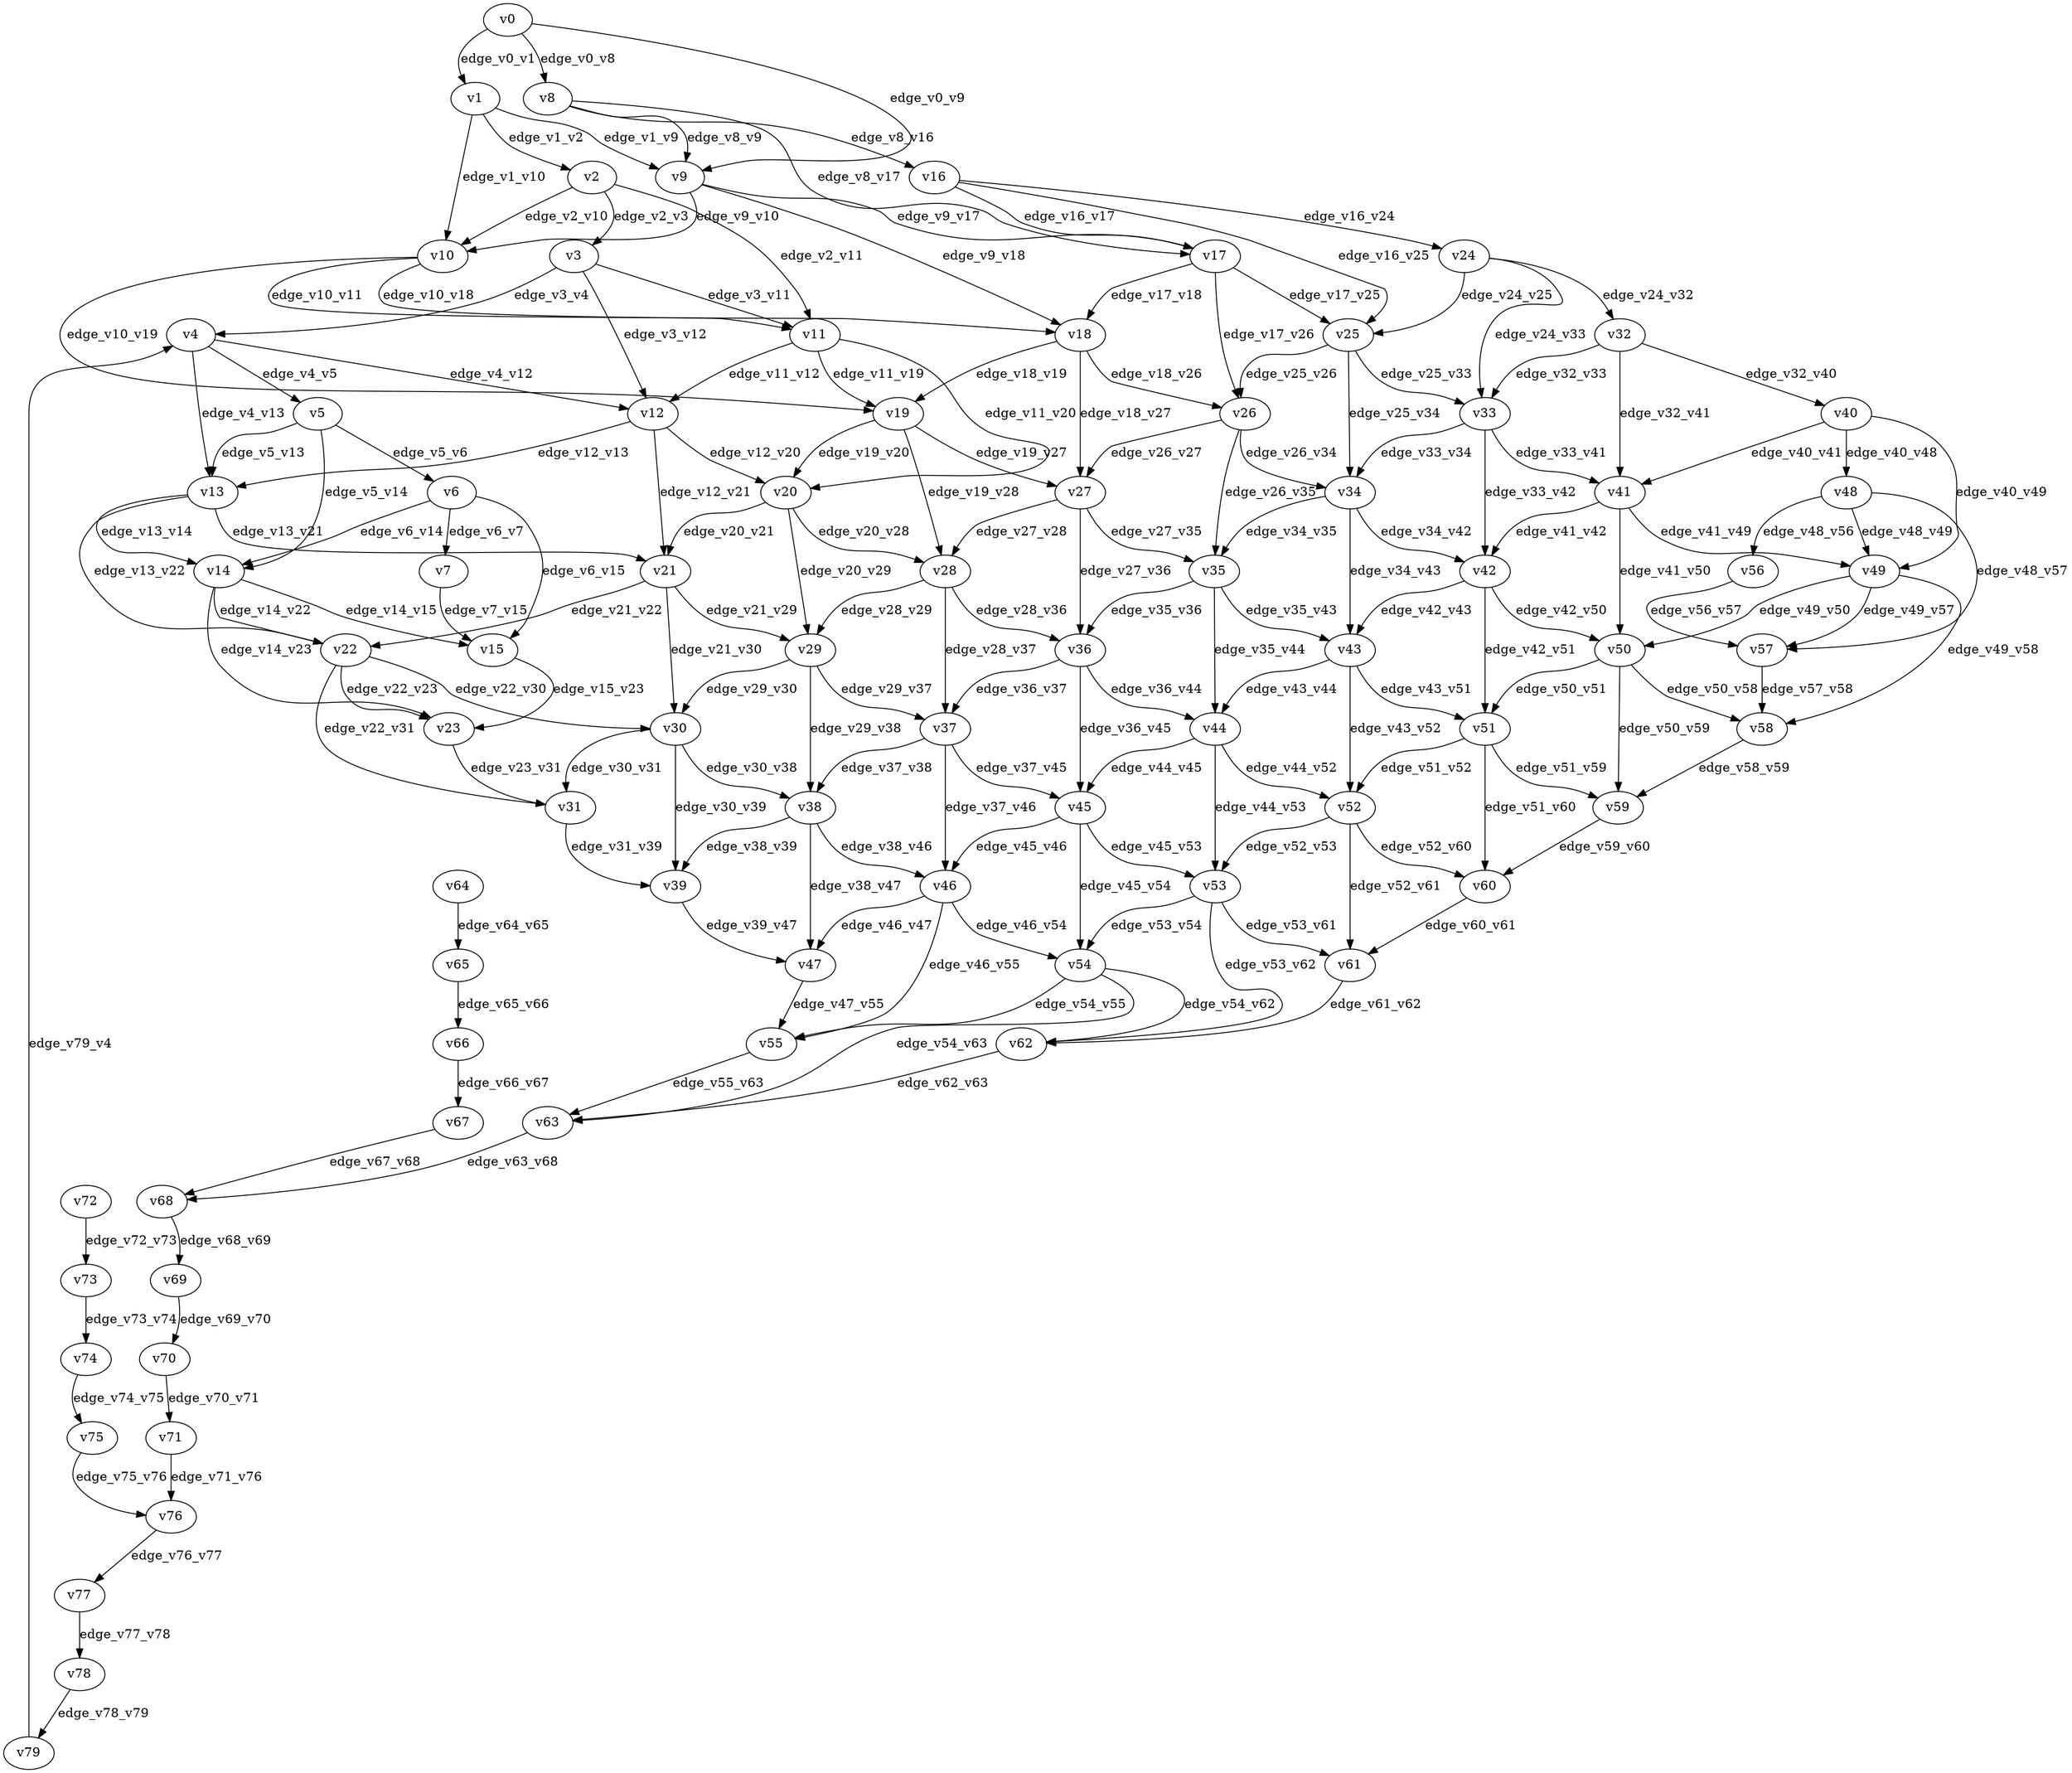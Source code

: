 digraph test113 {
    // Discounted game test case
    // Vertex properties: name [player=X]
    // Edge properties: [weight=Y, discount=Z]

    v0 [name="v0", player=0];
    v1 [name="v1", player=1];
    v2 [name="v2", player=0];
    v3 [name="v3", player=1];
    v4 [name="v4", player=0];
    v5 [name="v5", player=1];
    v6 [name="v6", player=0];
    v7 [name="v7", player=0];
    v8 [name="v8", player=0];
    v9 [name="v9", player=0];
    v10 [name="v10", player=1];
    v11 [name="v11", player=0];
    v12 [name="v12", player=1];
    v13 [name="v13", player=0];
    v14 [name="v14", player=1];
    v15 [name="v15", player=1];
    v16 [name="v16", player=1];
    v17 [name="v17", player=1];
    v18 [name="v18", player=0];
    v19 [name="v19", player=1];
    v20 [name="v20", player=0];
    v21 [name="v21", player=1];
    v22 [name="v22", player=1];
    v23 [name="v23", player=1];
    v24 [name="v24", player=1];
    v25 [name="v25", player=0];
    v26 [name="v26", player=1];
    v27 [name="v27", player=0];
    v28 [name="v28", player=1];
    v29 [name="v29", player=1];
    v30 [name="v30", player=0];
    v31 [name="v31", player=0];
    v32 [name="v32", player=0];
    v33 [name="v33", player=0];
    v34 [name="v34", player=1];
    v35 [name="v35", player=1];
    v36 [name="v36", player=0];
    v37 [name="v37", player=1];
    v38 [name="v38", player=1];
    v39 [name="v39", player=1];
    v40 [name="v40", player=1];
    v41 [name="v41", player=1];
    v42 [name="v42", player=1];
    v43 [name="v43", player=0];
    v44 [name="v44", player=1];
    v45 [name="v45", player=1];
    v46 [name="v46", player=0];
    v47 [name="v47", player=0];
    v48 [name="v48", player=1];
    v49 [name="v49", player=1];
    v50 [name="v50", player=0];
    v51 [name="v51", player=1];
    v52 [name="v52", player=1];
    v53 [name="v53", player=1];
    v54 [name="v54", player=0];
    v55 [name="v55", player=0];
    v56 [name="v56", player=1];
    v57 [name="v57", player=0];
    v58 [name="v58", player=0];
    v59 [name="v59", player=1];
    v60 [name="v60", player=1];
    v61 [name="v61", player=0];
    v62 [name="v62", player=1];
    v63 [name="v63", player=1];
    v64 [name="v64", player=0];
    v65 [name="v65", player=1];
    v66 [name="v66", player=0];
    v67 [name="v67", player=0];
    v68 [name="v68", player=0];
    v69 [name="v69", player=0];
    v70 [name="v70", player=1];
    v71 [name="v71", player=1];
    v72 [name="v72", player=1];
    v73 [name="v73", player=1];
    v74 [name="v74", player=0];
    v75 [name="v75", player=1];
    v76 [name="v76", player=0];
    v77 [name="v77", player=0];
    v78 [name="v78", player=0];
    v79 [name="v79", player=0];

    v0 -> v1 [label="edge_v0_v1", weight=-2.10, discount=0.474];
    v0 -> v8 [label="edge_v0_v8", weight=-1.35, discount=0.474];
    v0 -> v9 [label="edge_v0_v9", weight=-5.16, discount=0.474];
    v1 -> v2 [label="edge_v1_v2", weight=-1.05, discount=0.474];
    v1 -> v9 [label="edge_v1_v9", weight=-1.78, discount=0.474];
    v1 -> v10 [label="edge_v1_v10", weight=-0.56, discount=0.474];
    v2 -> v3 [label="edge_v2_v3", weight=-1.40, discount=0.474];
    v2 -> v10 [label="edge_v2_v10", weight=0.24, discount=0.474];
    v2 -> v11 [label="edge_v2_v11", weight=0.33, discount=0.474];
    v3 -> v4 [label="edge_v3_v4", weight=1.49, discount=0.474];
    v3 -> v11 [label="edge_v3_v11", weight=-0.69, discount=0.474];
    v3 -> v12 [label="edge_v3_v12", weight=1.82, discount=0.474];
    v4 -> v5 [label="edge_v4_v5", weight=0.93, discount=0.474];
    v4 -> v12 [label="edge_v4_v12", weight=0.94, discount=0.474];
    v4 -> v13 [label="edge_v4_v13", weight=2.05, discount=0.474];
    v5 -> v6 [label="edge_v5_v6", weight=2.77, discount=0.474];
    v5 -> v13 [label="edge_v5_v13", weight=3.04, discount=0.474];
    v5 -> v14 [label="edge_v5_v14", weight=2.61, discount=0.474];
    v6 -> v7 [label="edge_v6_v7", weight=3.41, discount=0.474];
    v6 -> v14 [label="edge_v6_v14", weight=2.13, discount=0.474];
    v6 -> v15 [label="edge_v6_v15", weight=5.19, discount=0.474];
    v7 -> v15 [label="edge_v7_v15", weight=4.03, discount=0.474];
    v8 -> v9 [label="edge_v8_v9", weight=-3.70, discount=0.474];
    v8 -> v16 [label="edge_v8_v16", weight=-1.96, discount=0.474];
    v8 -> v17 [label="edge_v8_v17", weight=0.80, discount=0.474];
    v9 -> v10 [label="edge_v9_v10", weight=-1.28, discount=0.474];
    v9 -> v17 [label="edge_v9_v17", weight=0.73, discount=0.474];
    v9 -> v18 [label="edge_v9_v18", weight=-0.43, discount=0.474];
    v10 -> v11 [label="edge_v10_v11", weight=-1.34, discount=0.474];
    v10 -> v18 [label="edge_v10_v18", weight=-0.65, discount=0.474];
    v10 -> v19 [label="edge_v10_v19", weight=-1.41, discount=0.474];
    v11 -> v12 [label="edge_v11_v12", weight=0.52, discount=0.474];
    v11 -> v19 [label="edge_v11_v19", weight=-0.61, discount=0.474];
    v11 -> v20 [label="edge_v11_v20", weight=-1.25, discount=0.474];
    v12 -> v13 [label="edge_v12_v13", weight=0.88, discount=0.474];
    v12 -> v20 [label="edge_v12_v20", weight=1.58, discount=0.474];
    v12 -> v21 [label="edge_v12_v21", weight=3.93, discount=0.474];
    v13 -> v14 [label="edge_v13_v14", weight=2.31, discount=0.474];
    v13 -> v21 [label="edge_v13_v21", weight=4.18, discount=0.474];
    v13 -> v22 [label="edge_v13_v22", weight=2.12, discount=0.474];
    v14 -> v15 [label="edge_v14_v15", weight=4.69, discount=0.474];
    v14 -> v22 [label="edge_v14_v22", weight=5.24, discount=0.474];
    v14 -> v23 [label="edge_v14_v23", weight=3.66, discount=0.474];
    v15 -> v23 [label="edge_v15_v23", weight=3.48, discount=0.474];
    v16 -> v17 [label="edge_v16_v17", weight=0.46, discount=0.474];
    v16 -> v24 [label="edge_v16_v24", weight=0.76, discount=0.474];
    v16 -> v25 [label="edge_v16_v25", weight=-0.62, discount=0.474];
    v17 -> v18 [label="edge_v17_v18", weight=-1.00, discount=0.474];
    v17 -> v25 [label="edge_v17_v25", weight=-1.71, discount=0.474];
    v17 -> v26 [label="edge_v17_v26", weight=1.00, discount=0.474];
    v18 -> v19 [label="edge_v18_v19", weight=0.79, discount=0.474];
    v18 -> v26 [label="edge_v18_v26", weight=2.63, discount=0.474];
    v18 -> v27 [label="edge_v18_v27", weight=3.29, discount=0.474];
    v19 -> v20 [label="edge_v19_v20", weight=0.63, discount=0.474];
    v19 -> v27 [label="edge_v19_v27", weight=3.96, discount=0.474];
    v19 -> v28 [label="edge_v19_v28", weight=1.89, discount=0.474];
    v20 -> v21 [label="edge_v20_v21", weight=3.24, discount=0.474];
    v20 -> v28 [label="edge_v20_v28", weight=2.70, discount=0.474];
    v20 -> v29 [label="edge_v20_v29", weight=0.01, discount=0.474];
    v21 -> v22 [label="edge_v21_v22", weight=5.16, discount=0.474];
    v21 -> v29 [label="edge_v21_v29", weight=3.65, discount=0.474];
    v21 -> v30 [label="edge_v21_v30", weight=4.73, discount=0.474];
    v22 -> v23 [label="edge_v22_v23", weight=5.29, discount=0.474];
    v22 -> v30 [label="edge_v22_v30", weight=4.30, discount=0.474];
    v22 -> v31 [label="edge_v22_v31", weight=5.85, discount=0.474];
    v23 -> v31 [label="edge_v23_v31", weight=4.13, discount=0.474];
    v24 -> v25 [label="edge_v24_v25", weight=-0.93, discount=0.474];
    v24 -> v32 [label="edge_v24_v32", weight=-1.81, discount=0.474];
    v24 -> v33 [label="edge_v24_v33", weight=0.58, discount=0.474];
    v25 -> v26 [label="edge_v25_v26", weight=2.74, discount=0.474];
    v25 -> v33 [label="edge_v25_v33", weight=1.06, discount=0.474];
    v25 -> v34 [label="edge_v25_v34", weight=-0.99, discount=0.474];
    v26 -> v27 [label="edge_v26_v27", weight=1.45, discount=0.474];
    v26 -> v34 [label="edge_v26_v34", weight=3.26, discount=0.474];
    v26 -> v35 [label="edge_v26_v35", weight=-0.75, discount=0.474];
    v27 -> v28 [label="edge_v27_v28", weight=2.16, discount=0.474];
    v27 -> v35 [label="edge_v27_v35", weight=1.95, discount=0.474];
    v27 -> v36 [label="edge_v27_v36", weight=3.21, discount=0.474];
    v28 -> v29 [label="edge_v28_v29", weight=3.49, discount=0.474];
    v28 -> v36 [label="edge_v28_v36", weight=5.24, discount=0.474];
    v28 -> v37 [label="edge_v28_v37", weight=3.39, discount=0.474];
    v29 -> v30 [label="edge_v29_v30", weight=3.83, discount=0.474];
    v29 -> v37 [label="edge_v29_v37", weight=3.26, discount=0.474];
    v29 -> v38 [label="edge_v29_v38", weight=7.50, discount=0.474];
    v30 -> v31 [label="edge_v30_v31", weight=6.27, discount=0.474];
    v30 -> v38 [label="edge_v30_v38", weight=5.89, discount=0.474];
    v30 -> v39 [label="edge_v30_v39", weight=4.31, discount=0.474];
    v31 -> v39 [label="edge_v31_v39", weight=6.60, discount=0.474];
    v32 -> v33 [label="edge_v32_v33", weight=0.52, discount=0.474];
    v32 -> v40 [label="edge_v32_v40", weight=0.07, discount=0.474];
    v32 -> v41 [label="edge_v32_v41", weight=2.20, discount=0.474];
    v33 -> v34 [label="edge_v33_v34", weight=2.48, discount=0.474];
    v33 -> v41 [label="edge_v33_v41", weight=3.37, discount=0.474];
    v33 -> v42 [label="edge_v33_v42", weight=2.80, discount=0.474];
    v34 -> v35 [label="edge_v34_v35", weight=2.42, discount=0.474];
    v34 -> v42 [label="edge_v34_v42", weight=4.62, discount=0.474];
    v34 -> v43 [label="edge_v34_v43", weight=2.82, discount=0.474];
    v35 -> v36 [label="edge_v35_v36", weight=4.34, discount=0.474];
    v35 -> v43 [label="edge_v35_v43", weight=2.54, discount=0.474];
    v35 -> v44 [label="edge_v35_v44", weight=1.63, discount=0.474];
    v36 -> v37 [label="edge_v36_v37", weight=4.89, discount=0.474];
    v36 -> v44 [label="edge_v36_v44", weight=6.49, discount=0.474];
    v36 -> v45 [label="edge_v36_v45", weight=6.78, discount=0.474];
    v37 -> v38 [label="edge_v37_v38", weight=7.95, discount=0.474];
    v37 -> v45 [label="edge_v37_v45", weight=7.78, discount=0.474];
    v37 -> v46 [label="edge_v37_v46", weight=5.15, discount=0.474];
    v38 -> v39 [label="edge_v38_v39", weight=6.41, discount=0.474];
    v38 -> v46 [label="edge_v38_v46", weight=8.29, discount=0.474];
    v38 -> v47 [label="edge_v38_v47", weight=5.51, discount=0.474];
    v39 -> v47 [label="edge_v39_v47", weight=-8.47, discount=0.474];
    v40 -> v41 [label="edge_v40_v41", weight=1.05, discount=0.474];
    v40 -> v48 [label="edge_v40_v48", weight=3.70, discount=0.474];
    v40 -> v49 [label="edge_v40_v49", weight=2.50, discount=0.474];
    v41 -> v42 [label="edge_v41_v42", weight=3.22, discount=0.474];
    v41 -> v49 [label="edge_v41_v49", weight=4.56, discount=0.474];
    v41 -> v50 [label="edge_v41_v50", weight=1.69, discount=0.474];
    v42 -> v43 [label="edge_v42_v43", weight=4.30, discount=0.474];
    v42 -> v50 [label="edge_v42_v50", weight=2.01, discount=0.474];
    v42 -> v51 [label="edge_v42_v51", weight=6.10, discount=0.474];
    v43 -> v44 [label="edge_v43_v44", weight=4.02, discount=0.474];
    v43 -> v51 [label="edge_v43_v51", weight=3.04, discount=0.474];
    v43 -> v52 [label="edge_v43_v52", weight=4.60, discount=0.474];
    v44 -> v45 [label="edge_v44_v45", weight=5.30, discount=0.474];
    v44 -> v52 [label="edge_v44_v52", weight=5.31, discount=0.474];
    v44 -> v53 [label="edge_v44_v53", weight=8.91, discount=0.474];
    v45 -> v46 [label="edge_v45_v46", weight=7.01, discount=0.474];
    v45 -> v53 [label="edge_v45_v53", weight=5.85, discount=0.474];
    v45 -> v54 [label="edge_v45_v54", weight=7.03, discount=0.474];
    v46 -> v47 [label="edge_v46_v47", weight=-5.43, discount=0.474];
    v46 -> v54 [label="edge_v46_v54", weight=-8.98, discount=0.474];
    v46 -> v55 [label="edge_v46_v55", weight=-5.56, discount=0.474];
    v47 -> v55 [label="edge_v47_v55", weight=-7.87, discount=0.474];
    v48 -> v49 [label="edge_v48_v49", weight=1.16, discount=0.474];
    v48 -> v56 [label="edge_v48_v56", weight=3.94, discount=0.474];
    v48 -> v57 [label="edge_v48_v57", weight=1.22, discount=0.474];
    v49 -> v50 [label="edge_v49_v50", weight=3.90, discount=0.474];
    v49 -> v57 [label="edge_v49_v57", weight=2.85, discount=0.474];
    v49 -> v58 [label="edge_v49_v58", weight=6.16, discount=0.474];
    v50 -> v51 [label="edge_v50_v51", weight=3.19, discount=0.474];
    v50 -> v58 [label="edge_v50_v58", weight=4.97, discount=0.474];
    v50 -> v59 [label="edge_v50_v59", weight=5.43, discount=0.474];
    v51 -> v52 [label="edge_v51_v52", weight=5.78, discount=0.474];
    v51 -> v59 [label="edge_v51_v59", weight=7.82, discount=0.474];
    v51 -> v60 [label="edge_v51_v60", weight=6.55, discount=0.474];
    v52 -> v53 [label="edge_v52_v53", weight=8.62, discount=0.474];
    v52 -> v60 [label="edge_v52_v60", weight=8.03, discount=0.474];
    v52 -> v61 [label="edge_v52_v61", weight=9.35, discount=0.474];
    v53 -> v54 [label="edge_v53_v54", weight=-6.97, discount=0.474];
    v53 -> v61 [label="edge_v53_v61", weight=-5.99, discount=0.474];
    v53 -> v62 [label="edge_v53_v62", weight=-4.26, discount=0.474];
    v54 -> v55 [label="edge_v54_v55", weight=-4.05, discount=0.474];
    v54 -> v62 [label="edge_v54_v62", weight=-4.30, discount=0.474];
    v54 -> v63 [label="edge_v54_v63", weight=-3.37, discount=0.474];
    v55 -> v63 [label="edge_v55_v63", weight=-5.36, discount=0.474];
    v56 -> v57 [label="edge_v56_v57", weight=5.57, discount=0.474];
    v57 -> v58 [label="edge_v57_v58", weight=5.24, discount=0.474];
    v58 -> v59 [label="edge_v58_v59", weight=5.69, discount=0.474];
    v59 -> v60 [label="edge_v59_v60", weight=7.49, discount=0.474];
    v60 -> v61 [label="edge_v60_v61", weight=-7.57, discount=0.474];
    v61 -> v62 [label="edge_v61_v62", weight=-6.90, discount=0.474];
    v62 -> v63 [label="edge_v62_v63", weight=-5.80, discount=0.474];
    v64 -> v65 [label="edge_v64_v65", weight=6.05, discount=0.474];
    v65 -> v66 [label="edge_v65_v66", weight=6.24, discount=0.474];
    v66 -> v67 [label="edge_v66_v67", weight=7.53, discount=0.474];
    v67 -> v68 [label="edge_v67_v68", weight=-8.74, discount=0.474];
    v68 -> v69 [label="edge_v68_v69", weight=-4.87, discount=0.474];
    v69 -> v70 [label="edge_v69_v70", weight=-4.75, discount=0.474];
    v70 -> v71 [label="edge_v70_v71", weight=-2.80, discount=0.474];
    v72 -> v73 [label="edge_v72_v73", weight=5.83, discount=0.474];
    v73 -> v74 [label="edge_v73_v74", weight=5.31, discount=0.474];
    v74 -> v75 [label="edge_v74_v75", weight=-5.05, discount=0.474];
    v75 -> v76 [label="edge_v75_v76", weight=-5.59, discount=0.474];
    v76 -> v77 [label="edge_v76_v77", weight=-6.68, discount=0.474];
    v77 -> v78 [label="edge_v77_v78", weight=-5.06, discount=0.474];
    v78 -> v79 [label="edge_v78_v79", weight=-2.48, discount=0.474];
    v63 -> v68 [label="edge_v63_v68", weight=-3.21, discount=0.474];
    v71 -> v76 [label="edge_v71_v76", weight=2.18, discount=0.474];
    v79 -> v4 [label="edge_v79_v4", weight=1.98, discount=0.474];
}
